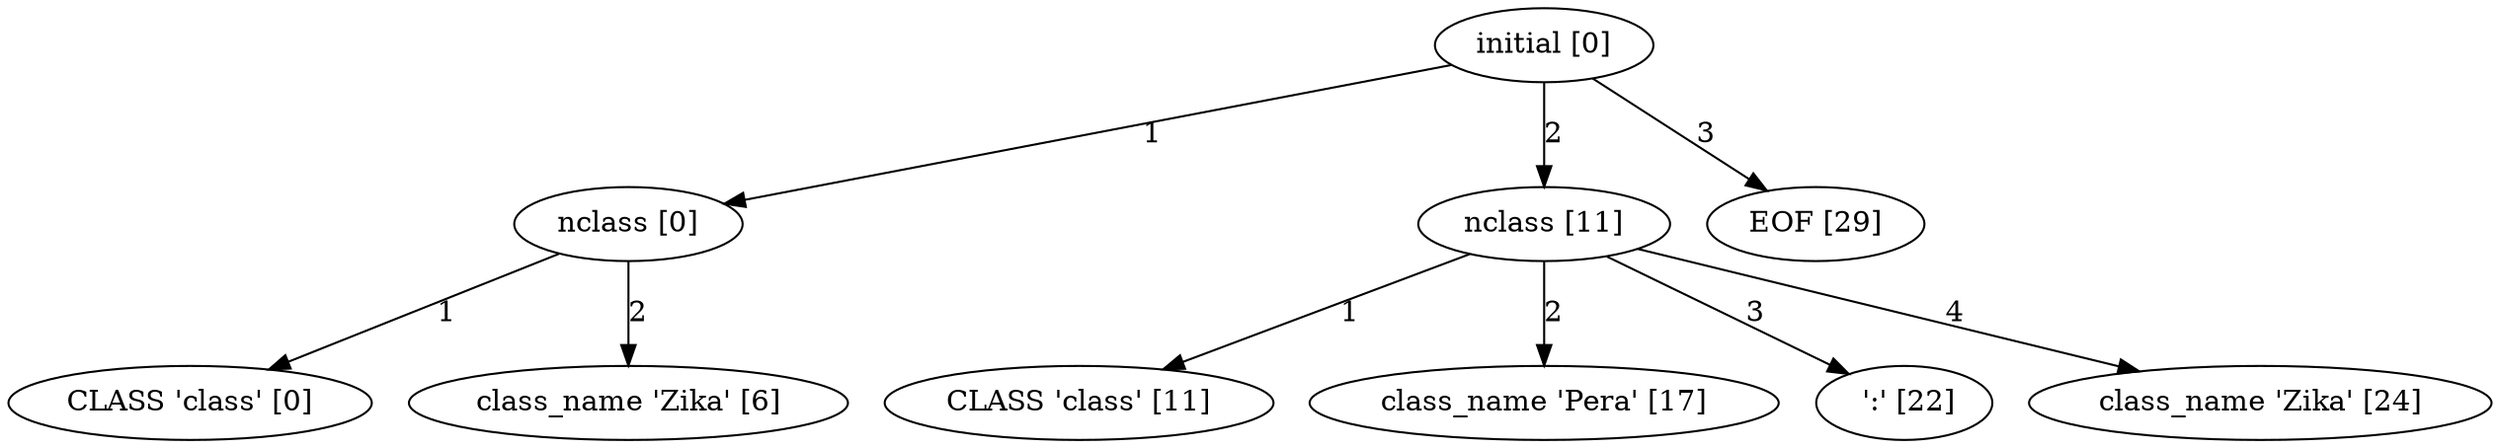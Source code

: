 digraph arpeggio_graph {
34769440 [label="initial [0]"];
34769440->34767856 [label="1"]

34767856 [label="nclass [0]"];
34767856->34760784 [label="1"]

34760784 [label="CLASS 'class' [0]"];
34767856->34840880 [label="2"]

34840880 [label="class_name 'Zika' [6]"];
34769440->34769584 [label="2"]

34769584 [label="nclass [11]"];
34769584->34840912 [label="1"]

34840912 [label="CLASS 'class' [11]"];
34769584->34840944 [label="2"]

34840944 [label="class_name 'Pera' [17]"];
34769584->34841040 [label="3"]

34841040 [label=" ':' [22]"];
34769584->34841136 [label="4"]

34841136 [label="class_name 'Zika' [24]"];
34769440->34762320 [label="3"]

34762320 [label="EOF [29]"];
}